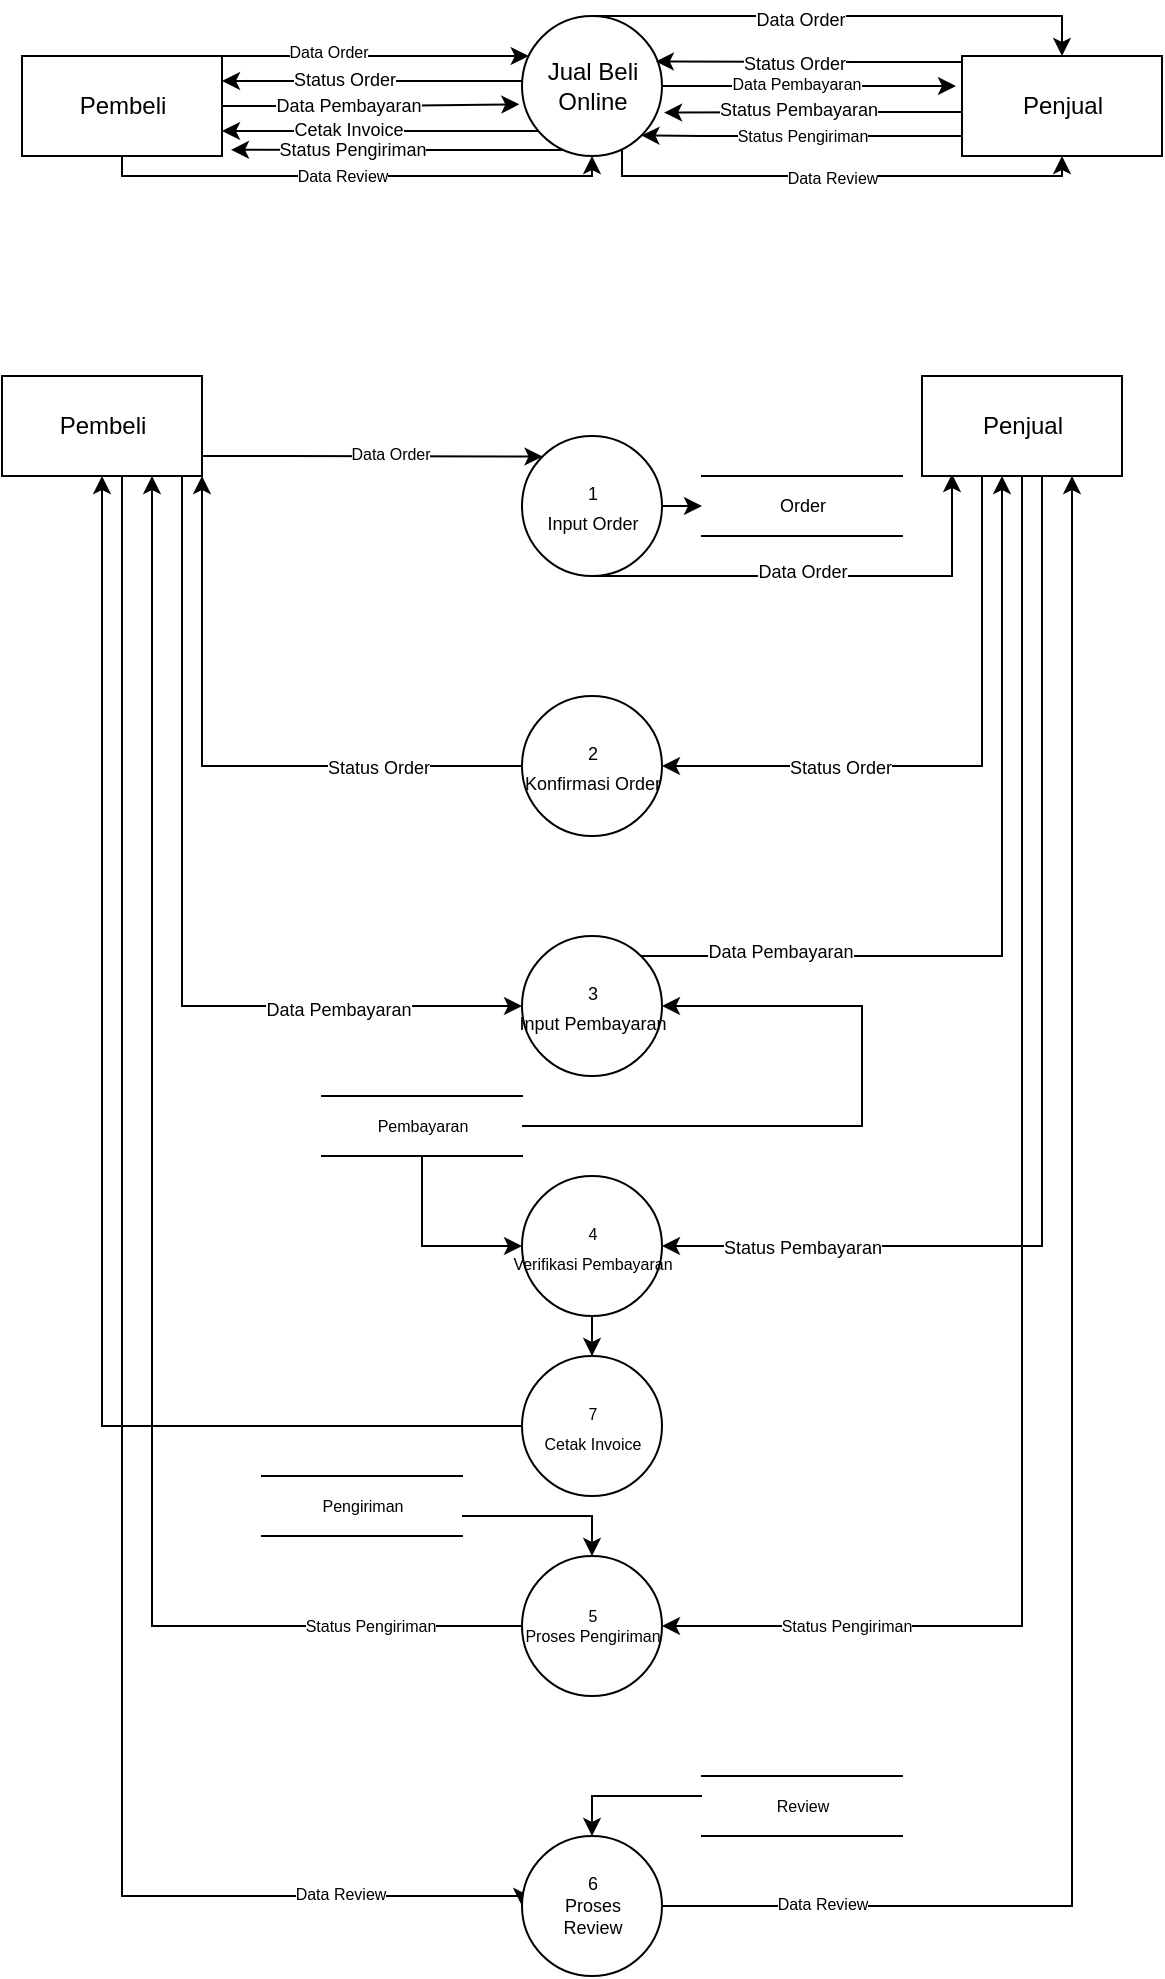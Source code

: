 <mxfile version="15.5.5" type="github">
  <diagram id="INQKOqRht34q2Yc0ttDQ" name="Page-1">
    <mxGraphModel dx="981" dy="520" grid="1" gridSize="10" guides="1" tooltips="1" connect="1" arrows="1" fold="1" page="1" pageScale="1" pageWidth="850" pageHeight="1100" math="0" shadow="0">
      <root>
        <mxCell id="0" />
        <mxCell id="1" parent="0" />
        <mxCell id="tR8j4cqnmk7VNofNS6HQ-63" value="D" style="edgeStyle=orthogonalEdgeStyle;rounded=0;orthogonalLoop=1;jettySize=auto;html=1;fontSize=8;" parent="1" source="-fO61QpQsFOEa48RO7kH-1" edge="1">
          <mxGeometry relative="1" as="geometry">
            <Array as="points">
              <mxPoint x="527" y="195" />
            </Array>
            <mxPoint x="527" y="195" as="targetPoint" />
          </mxGeometry>
        </mxCell>
        <mxCell id="tR8j4cqnmk7VNofNS6HQ-64" value="Data Pembayaran" style="edgeLabel;html=1;align=center;verticalAlign=middle;resizable=0;points=[];fontSize=8;" parent="tR8j4cqnmk7VNofNS6HQ-63" vertex="1" connectable="0">
          <mxGeometry x="-0.087" y="1" relative="1" as="geometry">
            <mxPoint as="offset" />
          </mxGeometry>
        </mxCell>
        <mxCell id="tR8j4cqnmk7VNofNS6HQ-67" style="edgeStyle=orthogonalEdgeStyle;rounded=0;orthogonalLoop=1;jettySize=auto;html=1;entryX=0.5;entryY=1;entryDx=0;entryDy=0;fontSize=8;" parent="1" source="-fO61QpQsFOEa48RO7kH-1" target="-fO61QpQsFOEa48RO7kH-3" edge="1">
          <mxGeometry relative="1" as="geometry">
            <Array as="points">
              <mxPoint x="360" y="240" />
              <mxPoint x="580" y="240" />
            </Array>
          </mxGeometry>
        </mxCell>
        <mxCell id="tR8j4cqnmk7VNofNS6HQ-68" value="Data Review" style="edgeLabel;html=1;align=center;verticalAlign=middle;resizable=0;points=[];fontSize=8;" parent="tR8j4cqnmk7VNofNS6HQ-67" vertex="1" connectable="0">
          <mxGeometry x="-0.163" y="-1" relative="1" as="geometry">
            <mxPoint x="16" as="offset" />
          </mxGeometry>
        </mxCell>
        <mxCell id="F-pYydpAA3xaPZqnw5mu-12" style="edgeStyle=orthogonalEdgeStyle;rounded=0;orthogonalLoop=1;jettySize=auto;html=1;entryX=0.5;entryY=0;entryDx=0;entryDy=0;fontSize=9;" edge="1" parent="1" source="-fO61QpQsFOEa48RO7kH-1" target="-fO61QpQsFOEa48RO7kH-3">
          <mxGeometry relative="1" as="geometry">
            <Array as="points">
              <mxPoint x="580" y="160" />
            </Array>
          </mxGeometry>
        </mxCell>
        <mxCell id="F-pYydpAA3xaPZqnw5mu-13" value="Data Order" style="edgeLabel;html=1;align=center;verticalAlign=middle;resizable=0;points=[];fontSize=9;" vertex="1" connectable="0" parent="F-pYydpAA3xaPZqnw5mu-12">
          <mxGeometry x="-0.187" y="-2" relative="1" as="geometry">
            <mxPoint as="offset" />
          </mxGeometry>
        </mxCell>
        <mxCell id="F-pYydpAA3xaPZqnw5mu-16" style="edgeStyle=orthogonalEdgeStyle;rounded=0;orthogonalLoop=1;jettySize=auto;html=1;entryX=1;entryY=0.25;entryDx=0;entryDy=0;fontSize=9;" edge="1" parent="1" source="-fO61QpQsFOEa48RO7kH-1" target="-fO61QpQsFOEa48RO7kH-2">
          <mxGeometry relative="1" as="geometry">
            <Array as="points">
              <mxPoint x="235" y="193" />
            </Array>
          </mxGeometry>
        </mxCell>
        <mxCell id="F-pYydpAA3xaPZqnw5mu-17" value="Status Order" style="edgeLabel;html=1;align=center;verticalAlign=middle;resizable=0;points=[];fontSize=9;" vertex="1" connectable="0" parent="F-pYydpAA3xaPZqnw5mu-16">
          <mxGeometry x="0.186" y="-1" relative="1" as="geometry">
            <mxPoint as="offset" />
          </mxGeometry>
        </mxCell>
        <mxCell id="F-pYydpAA3xaPZqnw5mu-20" style="edgeStyle=orthogonalEdgeStyle;rounded=0;orthogonalLoop=1;jettySize=auto;html=1;entryX=1;entryY=0.75;entryDx=0;entryDy=0;fontSize=9;" edge="1" parent="1" source="-fO61QpQsFOEa48RO7kH-1" target="-fO61QpQsFOEa48RO7kH-2">
          <mxGeometry relative="1" as="geometry">
            <Array as="points">
              <mxPoint x="235" y="218" />
            </Array>
          </mxGeometry>
        </mxCell>
        <mxCell id="F-pYydpAA3xaPZqnw5mu-21" value="Cetak Invoice" style="edgeLabel;html=1;align=center;verticalAlign=middle;resizable=0;points=[];fontSize=9;" vertex="1" connectable="0" parent="F-pYydpAA3xaPZqnw5mu-20">
          <mxGeometry x="0.21" y="-1" relative="1" as="geometry">
            <mxPoint as="offset" />
          </mxGeometry>
        </mxCell>
        <mxCell id="F-pYydpAA3xaPZqnw5mu-29" style="edgeStyle=orthogonalEdgeStyle;rounded=0;orthogonalLoop=1;jettySize=auto;html=1;entryX=1.045;entryY=0.938;entryDx=0;entryDy=0;entryPerimeter=0;fontSize=9;" edge="1" parent="1" source="-fO61QpQsFOEa48RO7kH-1" target="-fO61QpQsFOEa48RO7kH-2">
          <mxGeometry relative="1" as="geometry">
            <Array as="points">
              <mxPoint x="250" y="227" />
              <mxPoint x="250" y="227" />
            </Array>
          </mxGeometry>
        </mxCell>
        <mxCell id="F-pYydpAA3xaPZqnw5mu-30" value="Status Pengiriman" style="edgeLabel;html=1;align=center;verticalAlign=middle;resizable=0;points=[];fontSize=9;" vertex="1" connectable="0" parent="F-pYydpAA3xaPZqnw5mu-29">
          <mxGeometry x="0.278" relative="1" as="geometry">
            <mxPoint as="offset" />
          </mxGeometry>
        </mxCell>
        <mxCell id="-fO61QpQsFOEa48RO7kH-1" value="Jual Beli&lt;br&gt;Online" style="shape=ellipse;html=1;dashed=0;whitespace=wrap;aspect=fixed;perimeter=ellipsePerimeter;" parent="1" vertex="1">
          <mxGeometry x="310" y="160" width="70" height="70" as="geometry" />
        </mxCell>
        <mxCell id="-fO61QpQsFOEa48RO7kH-20" style="edgeStyle=orthogonalEdgeStyle;rounded=0;orthogonalLoop=1;jettySize=auto;html=1;fontSize=6;" parent="1" source="-fO61QpQsFOEa48RO7kH-2" target="-fO61QpQsFOEa48RO7kH-1" edge="1">
          <mxGeometry relative="1" as="geometry">
            <Array as="points">
              <mxPoint x="110" y="240" />
              <mxPoint x="345" y="240" />
            </Array>
          </mxGeometry>
        </mxCell>
        <mxCell id="tR8j4cqnmk7VNofNS6HQ-48" value="Data Review" style="edgeLabel;html=1;align=center;verticalAlign=middle;resizable=0;points=[];fontSize=8;" parent="-fO61QpQsFOEa48RO7kH-20" vertex="1" connectable="0">
          <mxGeometry x="-0.246" relative="1" as="geometry">
            <mxPoint x="24" as="offset" />
          </mxGeometry>
        </mxCell>
        <mxCell id="tR8j4cqnmk7VNofNS6HQ-51" style="edgeStyle=orthogonalEdgeStyle;rounded=0;orthogonalLoop=1;jettySize=auto;html=1;fontSize=8;" parent="1" source="-fO61QpQsFOEa48RO7kH-2" target="-fO61QpQsFOEa48RO7kH-1" edge="1">
          <mxGeometry relative="1" as="geometry">
            <Array as="points">
              <mxPoint x="250" y="180" />
              <mxPoint x="250" y="180" />
            </Array>
          </mxGeometry>
        </mxCell>
        <mxCell id="tR8j4cqnmk7VNofNS6HQ-52" value="Data Order" style="edgeLabel;html=1;align=center;verticalAlign=middle;resizable=0;points=[];fontSize=8;" parent="tR8j4cqnmk7VNofNS6HQ-51" vertex="1" connectable="0">
          <mxGeometry x="-0.308" y="2" relative="1" as="geometry">
            <mxPoint as="offset" />
          </mxGeometry>
        </mxCell>
        <mxCell id="F-pYydpAA3xaPZqnw5mu-18" style="edgeStyle=orthogonalEdgeStyle;rounded=0;orthogonalLoop=1;jettySize=auto;html=1;entryX=-0.019;entryY=0.631;entryDx=0;entryDy=0;entryPerimeter=0;fontSize=9;" edge="1" parent="1" source="-fO61QpQsFOEa48RO7kH-2" target="-fO61QpQsFOEa48RO7kH-1">
          <mxGeometry relative="1" as="geometry" />
        </mxCell>
        <mxCell id="F-pYydpAA3xaPZqnw5mu-19" value="Data Pembayaran" style="edgeLabel;html=1;align=center;verticalAlign=middle;resizable=0;points=[];fontSize=9;" vertex="1" connectable="0" parent="F-pYydpAA3xaPZqnw5mu-18">
          <mxGeometry x="-0.155" relative="1" as="geometry">
            <mxPoint as="offset" />
          </mxGeometry>
        </mxCell>
        <mxCell id="-fO61QpQsFOEa48RO7kH-2" value="Pembeli" style="html=1;dashed=0;whitespace=wrap;" parent="1" vertex="1">
          <mxGeometry x="60" y="180" width="100" height="50" as="geometry" />
        </mxCell>
        <mxCell id="tR8j4cqnmk7VNofNS6HQ-65" style="edgeStyle=orthogonalEdgeStyle;rounded=0;orthogonalLoop=1;jettySize=auto;html=1;entryX=1;entryY=1;entryDx=0;entryDy=0;fontSize=8;" parent="1" source="-fO61QpQsFOEa48RO7kH-3" target="-fO61QpQsFOEa48RO7kH-1" edge="1">
          <mxGeometry relative="1" as="geometry">
            <Array as="points">
              <mxPoint x="400" y="220" />
              <mxPoint x="400" y="220" />
            </Array>
          </mxGeometry>
        </mxCell>
        <mxCell id="tR8j4cqnmk7VNofNS6HQ-66" value="Status Pengiriman" style="edgeLabel;html=1;align=center;verticalAlign=middle;resizable=0;points=[];fontSize=8;" parent="tR8j4cqnmk7VNofNS6HQ-65" vertex="1" connectable="0">
          <mxGeometry x="0.152" y="-2" relative="1" as="geometry">
            <mxPoint x="12" y="2" as="offset" />
          </mxGeometry>
        </mxCell>
        <mxCell id="F-pYydpAA3xaPZqnw5mu-14" style="edgeStyle=orthogonalEdgeStyle;rounded=0;orthogonalLoop=1;jettySize=auto;html=1;entryX=0.956;entryY=0.325;entryDx=0;entryDy=0;entryPerimeter=0;fontSize=9;" edge="1" parent="1" source="-fO61QpQsFOEa48RO7kH-3" target="-fO61QpQsFOEa48RO7kH-1">
          <mxGeometry relative="1" as="geometry">
            <Array as="points">
              <mxPoint x="480" y="183" />
              <mxPoint x="480" y="183" />
            </Array>
          </mxGeometry>
        </mxCell>
        <mxCell id="F-pYydpAA3xaPZqnw5mu-15" value="Status Order" style="edgeLabel;html=1;align=center;verticalAlign=middle;resizable=0;points=[];fontSize=9;" vertex="1" connectable="0" parent="F-pYydpAA3xaPZqnw5mu-14">
          <mxGeometry x="0.099" y="1" relative="1" as="geometry">
            <mxPoint as="offset" />
          </mxGeometry>
        </mxCell>
        <mxCell id="F-pYydpAA3xaPZqnw5mu-31" style="edgeStyle=orthogonalEdgeStyle;rounded=0;orthogonalLoop=1;jettySize=auto;html=1;entryX=1.015;entryY=0.69;entryDx=0;entryDy=0;entryPerimeter=0;fontSize=9;" edge="1" parent="1" source="-fO61QpQsFOEa48RO7kH-3" target="-fO61QpQsFOEa48RO7kH-1">
          <mxGeometry relative="1" as="geometry">
            <Array as="points">
              <mxPoint x="480" y="208" />
              <mxPoint x="480" y="208" />
            </Array>
          </mxGeometry>
        </mxCell>
        <mxCell id="F-pYydpAA3xaPZqnw5mu-32" value="Status Pembayaran" style="edgeLabel;html=1;align=center;verticalAlign=middle;resizable=0;points=[];fontSize=9;" vertex="1" connectable="0" parent="F-pYydpAA3xaPZqnw5mu-31">
          <mxGeometry x="0.102" y="-1" relative="1" as="geometry">
            <mxPoint as="offset" />
          </mxGeometry>
        </mxCell>
        <mxCell id="-fO61QpQsFOEa48RO7kH-3" value="Penjual" style="html=1;dashed=0;whitespace=wrap;" parent="1" vertex="1">
          <mxGeometry x="530" y="180" width="100" height="50" as="geometry" />
        </mxCell>
        <mxCell id="tR8j4cqnmk7VNofNS6HQ-2" value="" style="edgeStyle=orthogonalEdgeStyle;rounded=0;orthogonalLoop=1;jettySize=auto;html=1;fontSize=9;" parent="1" source="-fO61QpQsFOEa48RO7kH-29" target="tR8j4cqnmk7VNofNS6HQ-1" edge="1">
          <mxGeometry relative="1" as="geometry">
            <Array as="points">
              <mxPoint x="400" y="405" />
              <mxPoint x="400" y="405" />
            </Array>
          </mxGeometry>
        </mxCell>
        <mxCell id="F-pYydpAA3xaPZqnw5mu-2" style="edgeStyle=orthogonalEdgeStyle;rounded=0;orthogonalLoop=1;jettySize=auto;html=1;entryX=0.15;entryY=0.98;entryDx=0;entryDy=0;entryPerimeter=0;fontSize=9;" edge="1" parent="1" source="-fO61QpQsFOEa48RO7kH-29" target="-fO61QpQsFOEa48RO7kH-31">
          <mxGeometry relative="1" as="geometry">
            <Array as="points">
              <mxPoint x="525" y="440" />
            </Array>
          </mxGeometry>
        </mxCell>
        <mxCell id="F-pYydpAA3xaPZqnw5mu-3" value="Data Order" style="edgeLabel;html=1;align=center;verticalAlign=middle;resizable=0;points=[];fontSize=9;" vertex="1" connectable="0" parent="F-pYydpAA3xaPZqnw5mu-2">
          <mxGeometry x="-0.022" y="2" relative="1" as="geometry">
            <mxPoint x="-8" as="offset" />
          </mxGeometry>
        </mxCell>
        <mxCell id="-fO61QpQsFOEa48RO7kH-29" value="&lt;font style=&quot;font-size: 9px&quot;&gt;1&lt;br&gt;Input Order&lt;/font&gt;" style="shape=ellipse;html=1;dashed=0;whitespace=wrap;aspect=fixed;perimeter=ellipsePerimeter;" parent="1" vertex="1">
          <mxGeometry x="310" y="370" width="70" height="70" as="geometry" />
        </mxCell>
        <mxCell id="-fO61QpQsFOEa48RO7kH-32" style="edgeStyle=orthogonalEdgeStyle;rounded=0;orthogonalLoop=1;jettySize=auto;html=1;entryX=0;entryY=0;entryDx=0;entryDy=0;fontSize=8;" parent="1" source="-fO61QpQsFOEa48RO7kH-30" target="-fO61QpQsFOEa48RO7kH-29" edge="1">
          <mxGeometry relative="1" as="geometry">
            <Array as="points">
              <mxPoint x="190" y="380" />
              <mxPoint x="190" y="380" />
            </Array>
          </mxGeometry>
        </mxCell>
        <mxCell id="-fO61QpQsFOEa48RO7kH-34" value="Data Order" style="edgeLabel;html=1;align=center;verticalAlign=middle;resizable=0;points=[];fontSize=8;" parent="-fO61QpQsFOEa48RO7kH-32" vertex="1" connectable="0">
          <mxGeometry x="0.117" y="1" relative="1" as="geometry">
            <mxPoint x="-1" as="offset" />
          </mxGeometry>
        </mxCell>
        <mxCell id="tR8j4cqnmk7VNofNS6HQ-7" style="edgeStyle=orthogonalEdgeStyle;rounded=0;orthogonalLoop=1;jettySize=auto;html=1;entryX=0;entryY=0.5;entryDx=0;entryDy=0;fontSize=9;" parent="1" source="-fO61QpQsFOEa48RO7kH-30" target="-fO61QpQsFOEa48RO7kH-62" edge="1">
          <mxGeometry relative="1" as="geometry">
            <Array as="points">
              <mxPoint x="140" y="655" />
            </Array>
          </mxGeometry>
        </mxCell>
        <mxCell id="tR8j4cqnmk7VNofNS6HQ-8" value="Data Pembayaran" style="edgeLabel;html=1;align=center;verticalAlign=middle;resizable=0;points=[];fontSize=9;" parent="tR8j4cqnmk7VNofNS6HQ-7" vertex="1" connectable="0">
          <mxGeometry x="0.576" y="-2" relative="1" as="geometry">
            <mxPoint as="offset" />
          </mxGeometry>
        </mxCell>
        <mxCell id="tR8j4cqnmk7VNofNS6HQ-33" style="edgeStyle=orthogonalEdgeStyle;rounded=0;orthogonalLoop=1;jettySize=auto;html=1;entryX=0;entryY=0.5;entryDx=0;entryDy=0;fontSize=8;" parent="1" source="-fO61QpQsFOEa48RO7kH-30" target="tR8j4cqnmk7VNofNS6HQ-30" edge="1">
          <mxGeometry relative="1" as="geometry">
            <Array as="points">
              <mxPoint x="110" y="1100" />
              <mxPoint x="310" y="1100" />
            </Array>
          </mxGeometry>
        </mxCell>
        <mxCell id="tR8j4cqnmk7VNofNS6HQ-34" value="Data Review" style="edgeLabel;html=1;align=center;verticalAlign=middle;resizable=0;points=[];fontSize=8;" parent="tR8j4cqnmk7VNofNS6HQ-33" vertex="1" connectable="0">
          <mxGeometry x="0.79" y="1" relative="1" as="geometry">
            <mxPoint as="offset" />
          </mxGeometry>
        </mxCell>
        <mxCell id="-fO61QpQsFOEa48RO7kH-30" value="Pembeli" style="html=1;dashed=0;whitespace=wrap;" parent="1" vertex="1">
          <mxGeometry x="50" y="340" width="100" height="50" as="geometry" />
        </mxCell>
        <mxCell id="tR8j4cqnmk7VNofNS6HQ-13" style="edgeStyle=orthogonalEdgeStyle;rounded=0;orthogonalLoop=1;jettySize=auto;html=1;entryX=1;entryY=0.5;entryDx=0;entryDy=0;fontSize=8;" parent="1" source="-fO61QpQsFOEa48RO7kH-31" target="-fO61QpQsFOEa48RO7kH-77" edge="1">
          <mxGeometry relative="1" as="geometry">
            <Array as="points">
              <mxPoint x="560" y="965" />
            </Array>
          </mxGeometry>
        </mxCell>
        <mxCell id="tR8j4cqnmk7VNofNS6HQ-14" value="Status Pengiriman" style="edgeLabel;html=1;align=center;verticalAlign=middle;resizable=0;points=[];fontSize=8;" parent="tR8j4cqnmk7VNofNS6HQ-13" vertex="1" connectable="0">
          <mxGeometry x="0.722" y="1" relative="1" as="geometry">
            <mxPoint x="-13" y="-1" as="offset" />
          </mxGeometry>
        </mxCell>
        <mxCell id="F-pYydpAA3xaPZqnw5mu-5" style="edgeStyle=orthogonalEdgeStyle;rounded=0;orthogonalLoop=1;jettySize=auto;html=1;entryX=1;entryY=0.5;entryDx=0;entryDy=0;fontSize=9;" edge="1" parent="1" source="-fO61QpQsFOEa48RO7kH-31" target="-fO61QpQsFOEa48RO7kH-42">
          <mxGeometry relative="1" as="geometry">
            <Array as="points">
              <mxPoint x="540" y="535" />
            </Array>
          </mxGeometry>
        </mxCell>
        <mxCell id="F-pYydpAA3xaPZqnw5mu-6" value="Status Order" style="edgeLabel;html=1;align=center;verticalAlign=middle;resizable=0;points=[];fontSize=9;" vertex="1" connectable="0" parent="F-pYydpAA3xaPZqnw5mu-5">
          <mxGeometry x="0.415" y="1" relative="1" as="geometry">
            <mxPoint as="offset" />
          </mxGeometry>
        </mxCell>
        <mxCell id="F-pYydpAA3xaPZqnw5mu-25" style="edgeStyle=orthogonalEdgeStyle;rounded=0;orthogonalLoop=1;jettySize=auto;html=1;entryX=1;entryY=0.5;entryDx=0;entryDy=0;fontSize=9;" edge="1" parent="1" source="-fO61QpQsFOEa48RO7kH-31" target="-fO61QpQsFOEa48RO7kH-50">
          <mxGeometry relative="1" as="geometry">
            <Array as="points">
              <mxPoint x="570" y="775" />
            </Array>
          </mxGeometry>
        </mxCell>
        <mxCell id="F-pYydpAA3xaPZqnw5mu-26" value="Status Pembayaran" style="edgeLabel;html=1;align=center;verticalAlign=middle;resizable=0;points=[];fontSize=9;" vertex="1" connectable="0" parent="F-pYydpAA3xaPZqnw5mu-25">
          <mxGeometry x="0.759" y="1" relative="1" as="geometry">
            <mxPoint as="offset" />
          </mxGeometry>
        </mxCell>
        <mxCell id="-fO61QpQsFOEa48RO7kH-31" value="Penjual" style="html=1;dashed=0;whitespace=wrap;" parent="1" vertex="1">
          <mxGeometry x="510" y="340" width="100" height="50" as="geometry" />
        </mxCell>
        <mxCell id="F-pYydpAA3xaPZqnw5mu-7" style="edgeStyle=orthogonalEdgeStyle;rounded=0;orthogonalLoop=1;jettySize=auto;html=1;entryX=1;entryY=1;entryDx=0;entryDy=0;fontSize=9;" edge="1" parent="1" source="-fO61QpQsFOEa48RO7kH-42" target="-fO61QpQsFOEa48RO7kH-30">
          <mxGeometry relative="1" as="geometry" />
        </mxCell>
        <mxCell id="F-pYydpAA3xaPZqnw5mu-8" value="Status Order" style="edgeLabel;html=1;align=center;verticalAlign=middle;resizable=0;points=[];fontSize=9;" vertex="1" connectable="0" parent="F-pYydpAA3xaPZqnw5mu-7">
          <mxGeometry x="-0.525" y="1" relative="1" as="geometry">
            <mxPoint as="offset" />
          </mxGeometry>
        </mxCell>
        <mxCell id="-fO61QpQsFOEa48RO7kH-42" value="&lt;font style=&quot;font-size: 9px&quot;&gt;2&lt;br&gt;Konfirmasi Order&lt;/font&gt;" style="shape=ellipse;html=1;dashed=0;whitespace=wrap;aspect=fixed;perimeter=ellipsePerimeter;" parent="1" vertex="1">
          <mxGeometry x="310" y="500" width="70" height="70" as="geometry" />
        </mxCell>
        <mxCell id="tR8j4cqnmk7VNofNS6HQ-47" style="edgeStyle=orthogonalEdgeStyle;rounded=0;orthogonalLoop=1;jettySize=auto;html=1;entryX=0.5;entryY=0;entryDx=0;entryDy=0;fontSize=8;" parent="1" source="-fO61QpQsFOEa48RO7kH-50" target="tR8j4cqnmk7VNofNS6HQ-40" edge="1">
          <mxGeometry relative="1" as="geometry" />
        </mxCell>
        <mxCell id="-fO61QpQsFOEa48RO7kH-50" value="&lt;font style=&quot;font-size: 8px&quot;&gt;&lt;font face=&quot;helvetica&quot; style=&quot;font-size: 8px&quot;&gt;4&lt;/font&gt;&lt;br style=&quot;color: rgb(0 , 0 , 0) ; font-family: &amp;#34;helvetica&amp;#34; ; font-style: normal ; font-weight: 400 ; letter-spacing: normal ; text-align: center ; text-indent: 0px ; text-transform: none ; word-spacing: 0px ; background-color: rgb(248 , 249 , 250)&quot;&gt;&lt;font face=&quot;helvetica&quot;&gt;Verifikasi Pembayaran&lt;/font&gt;&lt;br&gt;&lt;/font&gt;" style="shape=ellipse;html=1;dashed=0;whitespace=wrap;aspect=fixed;perimeter=ellipsePerimeter;" parent="1" vertex="1">
          <mxGeometry x="310" y="740" width="70" height="70" as="geometry" />
        </mxCell>
        <mxCell id="F-pYydpAA3xaPZqnw5mu-23" style="edgeStyle=orthogonalEdgeStyle;rounded=0;orthogonalLoop=1;jettySize=auto;html=1;entryX=0.4;entryY=1;entryDx=0;entryDy=0;entryPerimeter=0;fontSize=9;" edge="1" parent="1" source="-fO61QpQsFOEa48RO7kH-62" target="-fO61QpQsFOEa48RO7kH-31">
          <mxGeometry relative="1" as="geometry">
            <Array as="points">
              <mxPoint x="550" y="630" />
            </Array>
          </mxGeometry>
        </mxCell>
        <mxCell id="F-pYydpAA3xaPZqnw5mu-24" value="Data Pembayaran" style="edgeLabel;html=1;align=center;verticalAlign=middle;resizable=0;points=[];fontSize=9;" vertex="1" connectable="0" parent="F-pYydpAA3xaPZqnw5mu-23">
          <mxGeometry x="-0.673" y="2" relative="1" as="geometry">
            <mxPoint as="offset" />
          </mxGeometry>
        </mxCell>
        <mxCell id="-fO61QpQsFOEa48RO7kH-62" value="&lt;font style=&quot;font-size: 9px&quot;&gt;3&lt;br&gt;Input Pembayaran&lt;br&gt;&lt;/font&gt;" style="shape=ellipse;html=1;dashed=0;whitespace=wrap;aspect=fixed;perimeter=ellipsePerimeter;" parent="1" vertex="1">
          <mxGeometry x="310" y="620" width="70" height="70" as="geometry" />
        </mxCell>
        <mxCell id="tR8j4cqnmk7VNofNS6HQ-31" style="edgeStyle=orthogonalEdgeStyle;rounded=0;orthogonalLoop=1;jettySize=auto;html=1;entryX=0.75;entryY=1;entryDx=0;entryDy=0;fontSize=8;" parent="1" source="-fO61QpQsFOEa48RO7kH-77" target="-fO61QpQsFOEa48RO7kH-30" edge="1">
          <mxGeometry relative="1" as="geometry" />
        </mxCell>
        <mxCell id="tR8j4cqnmk7VNofNS6HQ-32" value="Status Pengiriman" style="edgeLabel;html=1;align=center;verticalAlign=middle;resizable=0;points=[];fontSize=8;" parent="tR8j4cqnmk7VNofNS6HQ-31" vertex="1" connectable="0">
          <mxGeometry x="-0.8" relative="1" as="geometry">
            <mxPoint as="offset" />
          </mxGeometry>
        </mxCell>
        <mxCell id="-fO61QpQsFOEa48RO7kH-77" value="&lt;font face=&quot;helvetica&quot; style=&quot;font-size: 8px;&quot;&gt;5&lt;br style=&quot;font-size: 8px;&quot;&gt;&lt;/font&gt;Proses Pengiriman" style="shape=ellipse;html=1;dashed=0;whitespace=wrap;aspect=fixed;perimeter=ellipsePerimeter;fontSize=8;" parent="1" vertex="1">
          <mxGeometry x="310" y="930" width="70" height="70" as="geometry" />
        </mxCell>
        <mxCell id="-fO61QpQsFOEa48RO7kH-80" style="edgeStyle=orthogonalEdgeStyle;rounded=0;orthogonalLoop=1;jettySize=auto;html=1;entryX=1;entryY=0.5;entryDx=0;entryDy=0;fontSize=8;" parent="1" source="-fO61QpQsFOEa48RO7kH-79" target="-fO61QpQsFOEa48RO7kH-62" edge="1">
          <mxGeometry relative="1" as="geometry">
            <Array as="points">
              <mxPoint x="480" y="655" />
            </Array>
          </mxGeometry>
        </mxCell>
        <mxCell id="F-pYydpAA3xaPZqnw5mu-28" style="edgeStyle=orthogonalEdgeStyle;rounded=0;orthogonalLoop=1;jettySize=auto;html=1;entryX=0;entryY=0.5;entryDx=0;entryDy=0;fontSize=9;" edge="1" parent="1" source="-fO61QpQsFOEa48RO7kH-79" target="-fO61QpQsFOEa48RO7kH-50">
          <mxGeometry relative="1" as="geometry" />
        </mxCell>
        <mxCell id="-fO61QpQsFOEa48RO7kH-79" value="Pembayaran" style="html=1;dashed=0;whitespace=wrap;shape=partialRectangle;right=0;left=0;fontSize=8;align=center;" parent="1" vertex="1">
          <mxGeometry x="210" y="700" width="100" height="30" as="geometry" />
        </mxCell>
        <mxCell id="tR8j4cqnmk7VNofNS6HQ-1" value="Order" style="html=1;dashed=0;whitespace=wrap;shape=partialRectangle;right=0;left=0;fontSize=9;" parent="1" vertex="1">
          <mxGeometry x="400" y="390" width="100" height="30" as="geometry" />
        </mxCell>
        <mxCell id="tR8j4cqnmk7VNofNS6HQ-17" style="edgeStyle=orthogonalEdgeStyle;rounded=0;orthogonalLoop=1;jettySize=auto;html=1;entryX=0.5;entryY=0;entryDx=0;entryDy=0;fontSize=8;" parent="1" source="tR8j4cqnmk7VNofNS6HQ-16" target="-fO61QpQsFOEa48RO7kH-77" edge="1">
          <mxGeometry relative="1" as="geometry">
            <Array as="points">
              <mxPoint x="345" y="910" />
            </Array>
          </mxGeometry>
        </mxCell>
        <mxCell id="tR8j4cqnmk7VNofNS6HQ-16" value="Pengiriman" style="html=1;dashed=0;whitespace=wrap;shape=partialRectangle;right=0;left=0;fontSize=8;align=center;" parent="1" vertex="1">
          <mxGeometry x="180" y="890" width="100" height="30" as="geometry" />
        </mxCell>
        <mxCell id="tR8j4cqnmk7VNofNS6HQ-38" style="edgeStyle=orthogonalEdgeStyle;rounded=0;orthogonalLoop=1;jettySize=auto;html=1;entryX=0.75;entryY=1;entryDx=0;entryDy=0;fontSize=8;" parent="1" source="tR8j4cqnmk7VNofNS6HQ-30" target="-fO61QpQsFOEa48RO7kH-31" edge="1">
          <mxGeometry relative="1" as="geometry" />
        </mxCell>
        <mxCell id="tR8j4cqnmk7VNofNS6HQ-39" value="Data Review" style="edgeLabel;html=1;align=center;verticalAlign=middle;resizable=0;points=[];fontSize=8;" parent="tR8j4cqnmk7VNofNS6HQ-38" vertex="1" connectable="0">
          <mxGeometry x="-0.826" y="1" relative="1" as="geometry">
            <mxPoint as="offset" />
          </mxGeometry>
        </mxCell>
        <mxCell id="tR8j4cqnmk7VNofNS6HQ-30" value="&lt;font face=&quot;helvetica&quot; style=&quot;font-size: 9px;&quot;&gt;6&lt;br style=&quot;font-size: 9px;&quot;&gt;&lt;/font&gt;Proses&lt;br style=&quot;font-size: 9px;&quot;&gt;Review" style="shape=ellipse;html=1;dashed=0;whitespace=wrap;aspect=fixed;perimeter=ellipsePerimeter;fontSize=9;" parent="1" vertex="1">
          <mxGeometry x="310" y="1070" width="70" height="70" as="geometry" />
        </mxCell>
        <mxCell id="tR8j4cqnmk7VNofNS6HQ-37" style="edgeStyle=orthogonalEdgeStyle;rounded=0;orthogonalLoop=1;jettySize=auto;html=1;entryX=0.5;entryY=0;entryDx=0;entryDy=0;fontSize=8;" parent="1" source="tR8j4cqnmk7VNofNS6HQ-36" target="tR8j4cqnmk7VNofNS6HQ-30" edge="1">
          <mxGeometry relative="1" as="geometry">
            <Array as="points">
              <mxPoint x="345" y="1050" />
            </Array>
          </mxGeometry>
        </mxCell>
        <mxCell id="tR8j4cqnmk7VNofNS6HQ-36" value="Review" style="html=1;dashed=0;whitespace=wrap;shape=partialRectangle;right=0;left=0;fontSize=8;align=center;" parent="1" vertex="1">
          <mxGeometry x="400" y="1040" width="100" height="30" as="geometry" />
        </mxCell>
        <mxCell id="tR8j4cqnmk7VNofNS6HQ-42" style="edgeStyle=orthogonalEdgeStyle;rounded=0;orthogonalLoop=1;jettySize=auto;html=1;entryX=0.5;entryY=1;entryDx=0;entryDy=0;fontSize=8;" parent="1" source="tR8j4cqnmk7VNofNS6HQ-40" target="-fO61QpQsFOEa48RO7kH-30" edge="1">
          <mxGeometry relative="1" as="geometry" />
        </mxCell>
        <mxCell id="tR8j4cqnmk7VNofNS6HQ-40" value="&lt;font style=&quot;font-size: 8px&quot;&gt;&lt;font face=&quot;helvetica&quot;&gt;7&lt;/font&gt;&lt;br style=&quot;color: rgb(0 , 0 , 0) ; font-family: &amp;#34;helvetica&amp;#34; ; font-style: normal ; font-weight: 400 ; letter-spacing: normal ; text-align: center ; text-indent: 0px ; text-transform: none ; word-spacing: 0px ; background-color: rgb(248 , 249 , 250)&quot;&gt;&lt;font face=&quot;helvetica&quot;&gt;Cetak Invoice&lt;/font&gt;&lt;br&gt;&lt;/font&gt;" style="shape=ellipse;html=1;dashed=0;whitespace=wrap;aspect=fixed;perimeter=ellipsePerimeter;" parent="1" vertex="1">
          <mxGeometry x="310" y="830" width="70" height="70" as="geometry" />
        </mxCell>
      </root>
    </mxGraphModel>
  </diagram>
</mxfile>
